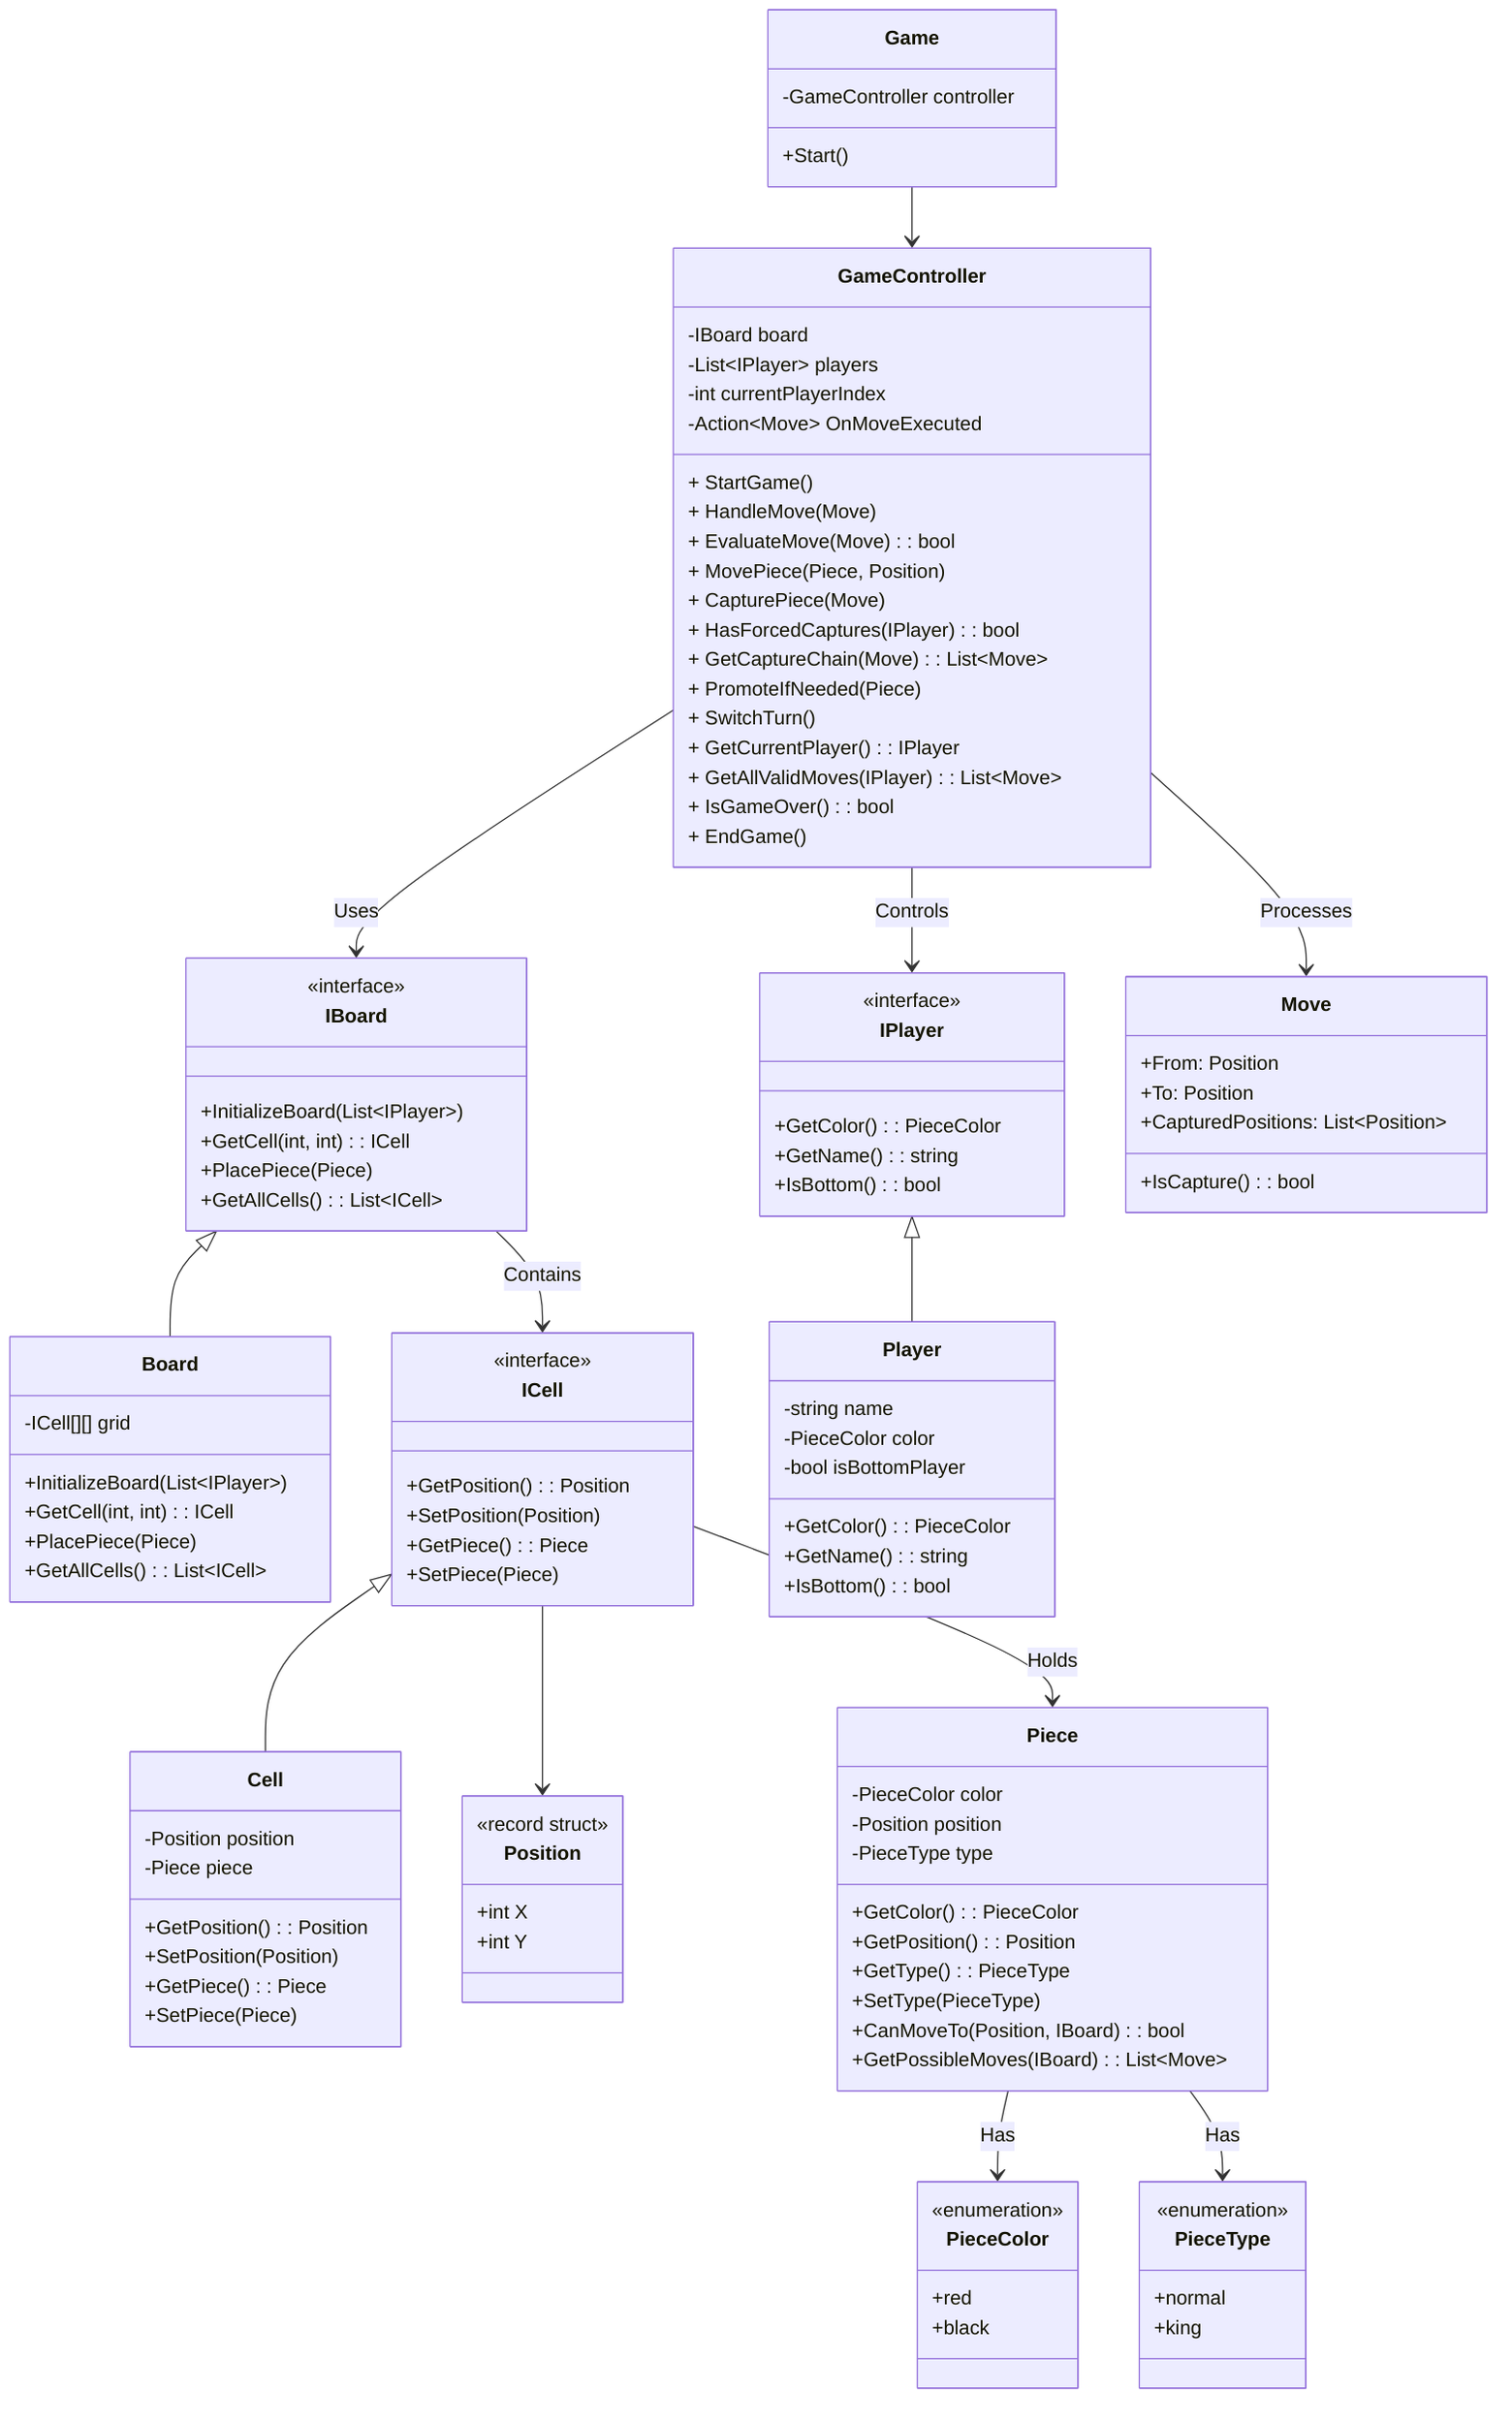 classDiagram
class Game {
  -GameController controller
  +Start()
}
class GameController {
  -IBoard board
  -List~IPlayer~ players
  -int currentPlayerIndex
  -Action~Move~ OnMoveExecuted
  + StartGame()
  + HandleMove(Move)
  + EvaluateMove(Move): bool
  + MovePiece(Piece, Position)
  + CapturePiece(Move)
  + HasForcedCaptures(IPlayer): bool    
  + GetCaptureChain(Move): List~Move~ 
  + PromoteIfNeeded(Piece)
  + SwitchTurn()
  + GetCurrentPlayer(): IPlayer
  + GetAllValidMoves(IPlayer): List~Move~
  + IsGameOver(): bool
  + EndGame()
}
class IBoard {
  +InitializeBoard(List~IPlayer~)
  +GetCell(int, int): ICell
  +PlacePiece(Piece)
  +GetAllCells(): List~ICell~
  <<interface>>
}
class Board {
  -ICell[][] grid
  +InitializeBoard(List~IPlayer~)
  +GetCell(int, int): ICell
  +PlacePiece(Piece)
  +GetAllCells(): List~ICell~
}
class IPlayer {
  +GetColor(): PieceColor
  +GetName(): string
  +IsBottom(): bool
  <<interface>>
}
class Player {
  -string name
  -PieceColor color
  -bool isBottomPlayer
  +GetColor(): PieceColor
  +GetName(): string
  +IsBottom(): bool
}
class ICell {
  +GetPosition(): Position
  +SetPosition(Position)
  +GetPiece(): Piece
  +SetPiece(Piece)
  <<interface>>
}
class Cell {
  -Position position
  -Piece piece
  +GetPosition(): Position
  +SetPosition(Position)
  +GetPiece(): Piece
  +SetPiece(Piece)
}
class Position {
  +int X
  +int Y
  <<record struct>>
}
class PieceType {
  +normal
  +king
  <<enumeration>>
}
class PieceColor {
  +red
  +black
  <<enumeration>>
}
class Piece {
  -PieceColor color
  -Position position
  -PieceType type
  +GetColor(): PieceColor
  +GetPosition(): Position
  +GetType(): PieceType
  +SetType(PieceType)
  +CanMoveTo(Position, IBoard): bool
  +GetPossibleMoves(IBoard): List~Move~
}
class Move {
  +From: Position
  +To: Position
  +CapturedPositions: List~Position~
  +IsCapture(): bool  
}
Game --> GameController 
GameController --> IBoard : Uses
GameController --> IPlayer : Controls
GameController --> Move : Processes
IBoard <|-- Board
IPlayer <|-- Player
ICell <|-- Cell
IBoard --> ICell : Contains
ICell --> Position
ICell --> Piece : Holds
Piece --> PieceColor : Has
Piece --> PieceType : Has